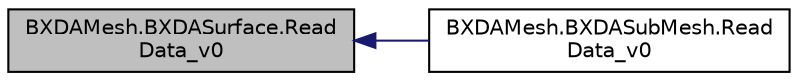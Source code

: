 digraph "BXDAMesh.BXDASurface.ReadData_v0"
{
  edge [fontname="Helvetica",fontsize="10",labelfontname="Helvetica",labelfontsize="10"];
  node [fontname="Helvetica",fontsize="10",shape=record];
  rankdir="LR";
  Node1 [label="BXDAMesh.BXDASurface.Read\lData_v0",height=0.2,width=0.4,color="black", fillcolor="grey75", style="filled", fontcolor="black"];
  Node1 -> Node2 [dir="back",color="midnightblue",fontsize="10",style="solid"];
  Node2 [label="BXDAMesh.BXDASubMesh.Read\lData_v0",height=0.2,width=0.4,color="black", fillcolor="white", style="filled",URL="$class_b_x_d_a_mesh_1_1_b_x_d_a_sub_mesh.html#a3f50b41f51136f7662730d2037875c11",tooltip="Reads BXDASubMesh data of v0. "];
}
